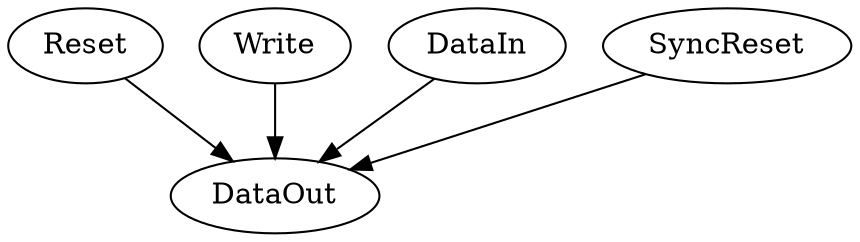 strict digraph "" {
	Reset -> DataOut	 [weight=3.0];
	Write -> DataOut	 [weight=1.0];
	DataIn -> DataOut	 [weight=1.0];
	SyncReset -> DataOut	 [weight=2.0];
}
